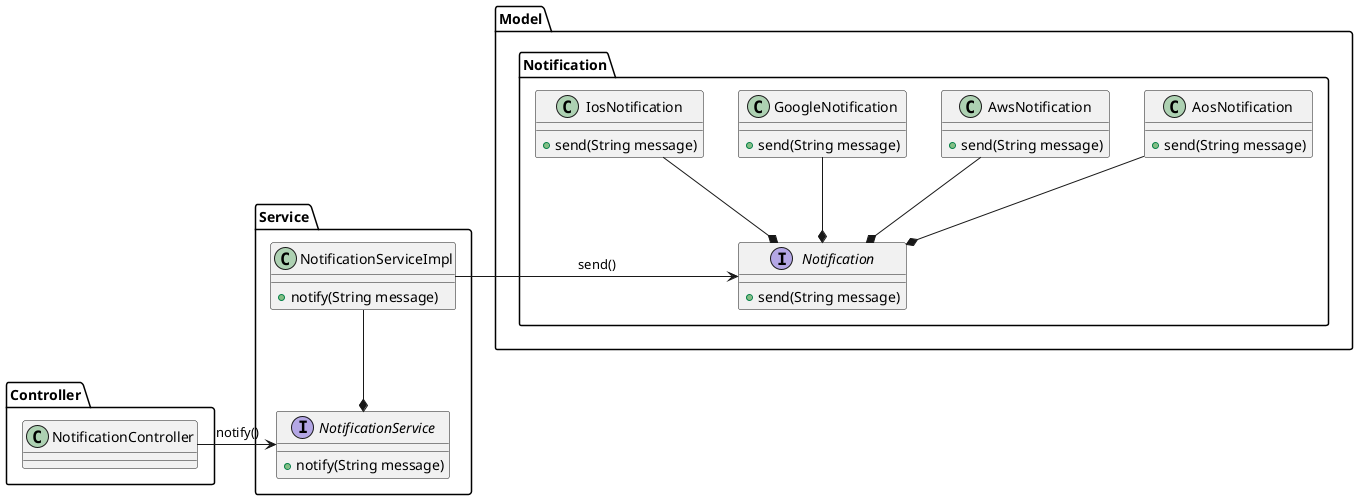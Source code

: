 @startuml

package Controller <<Folder>> {
  class NotificationController
}

package Service <<Folder>> {
  interface NotificationService {
    + notify(String message)
  }
  class NotificationServiceImpl {
    + notify(String message)
  }
}

package Model <<Folder>> {
    package Notification as N <<Folder>>  {

        interface Notification {
            + send(String message)
        }

        class AosNotification {
            + send(String message)
        }

        class AwsNotification {
            + send(String message)
        }

        class GoogleNotification {
            + send(String message)
        }

        class IosNotification {
            + send(String message)
        }
    }
}

NotificationController -> NotificationService : notify()
NotificationServiceImpl -d-* NotificationService
NotificationServiceImpl -> Notification : send()

AosNotification -d-* Notification
AwsNotification -d-* Notification
GoogleNotification -d-* Notification
IosNotification -d-* Notification

@enduml